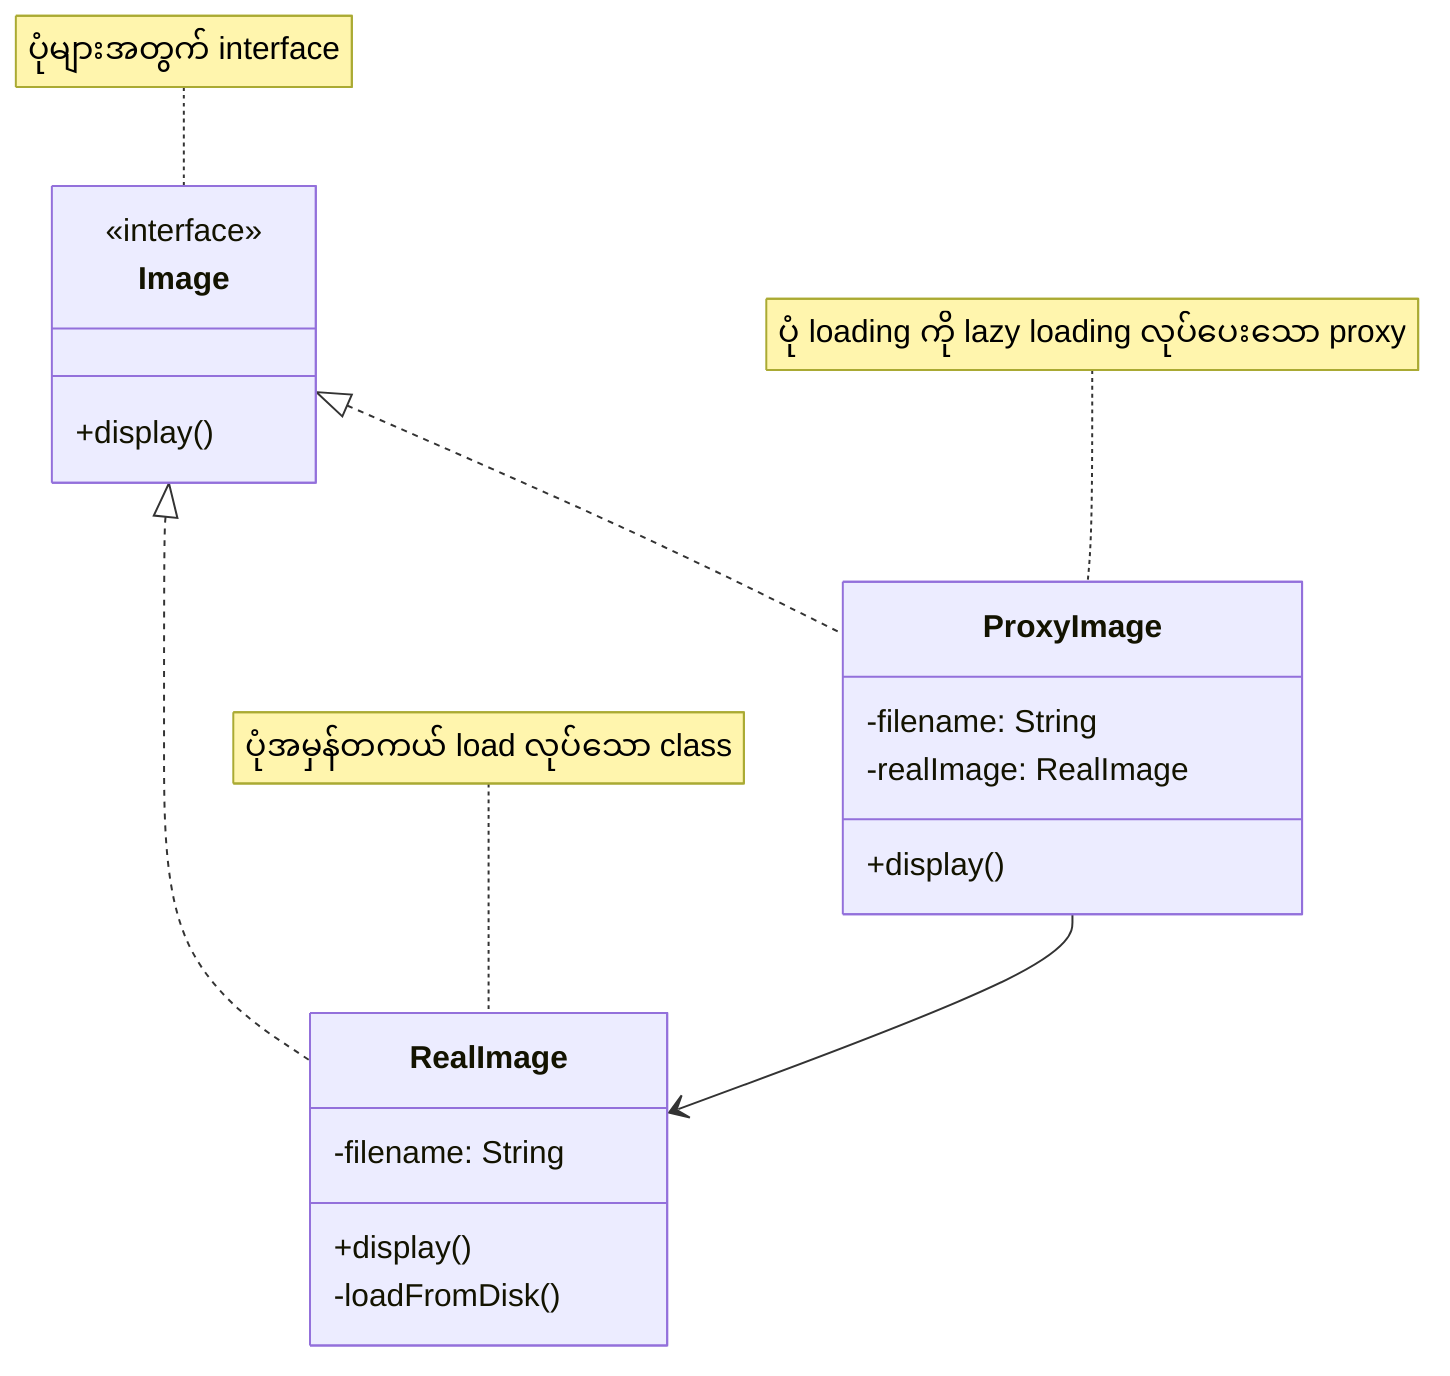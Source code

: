 classDiagram
    class Image {
        <<interface>>
        +display()
    }
    class RealImage {
        -filename: String
        +display()
        -loadFromDisk()
    }
    class ProxyImage {
        -filename: String
        -realImage: RealImage
        +display()
    }

    Image <|.. RealImage
    Image <|.. ProxyImage
    ProxyImage --> RealImage

    note for Image "ပုံများအတွက် interface"
    note for RealImage "ပုံအမှန်တကယ် load လုပ်သော class"
    note for ProxyImage "ပုံ loading ကို lazy loading လုပ်ပေးသော proxy"